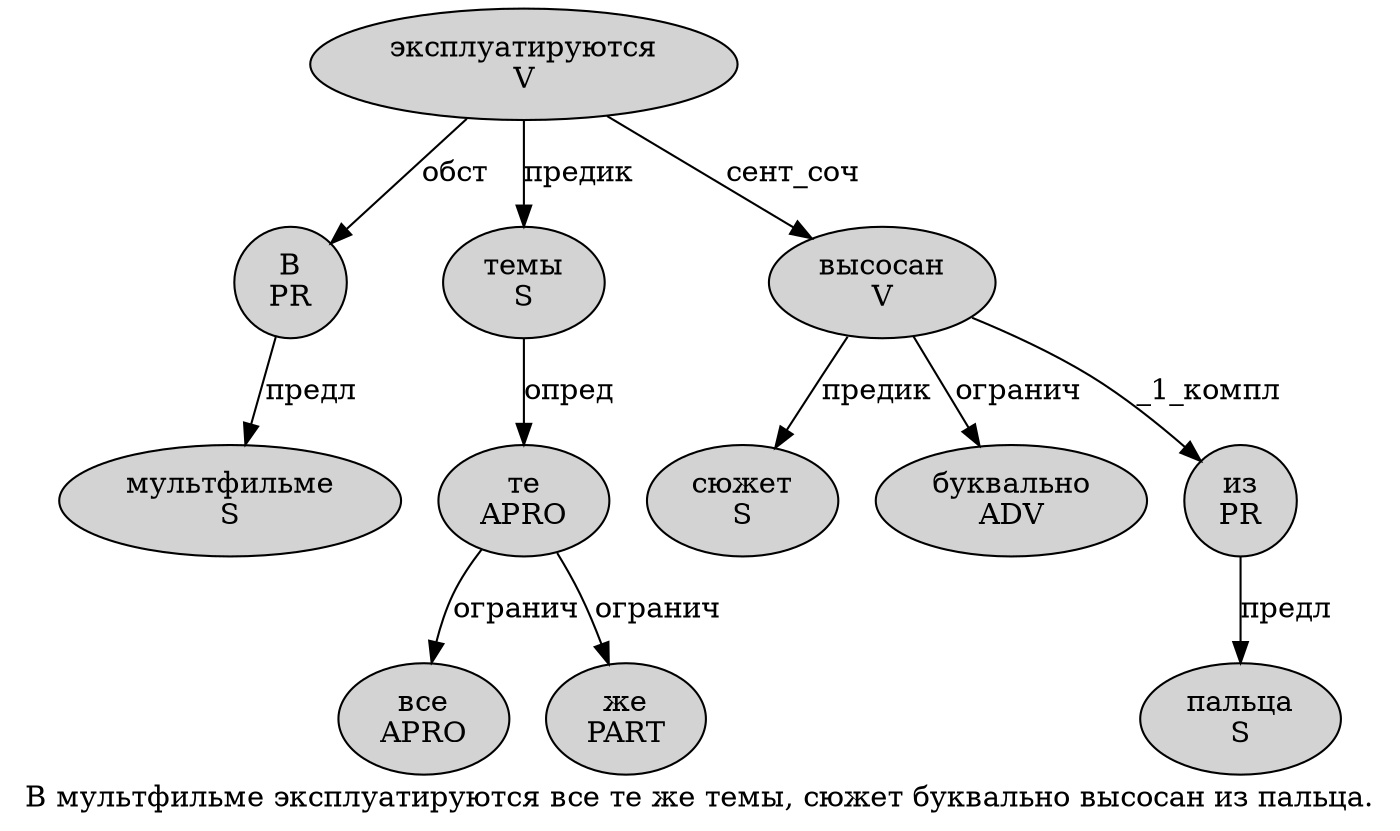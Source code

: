 digraph SENTENCE_2897 {
	graph [label="В мультфильме эксплуатируются все те же темы, сюжет буквально высосан из пальца."]
	node [style=filled]
		0 [label="В
PR" color="" fillcolor=lightgray penwidth=1 shape=ellipse]
		1 [label="мультфильме
S" color="" fillcolor=lightgray penwidth=1 shape=ellipse]
		2 [label="эксплуатируются
V" color="" fillcolor=lightgray penwidth=1 shape=ellipse]
		3 [label="все
APRO" color="" fillcolor=lightgray penwidth=1 shape=ellipse]
		4 [label="те
APRO" color="" fillcolor=lightgray penwidth=1 shape=ellipse]
		5 [label="же
PART" color="" fillcolor=lightgray penwidth=1 shape=ellipse]
		6 [label="темы
S" color="" fillcolor=lightgray penwidth=1 shape=ellipse]
		8 [label="сюжет
S" color="" fillcolor=lightgray penwidth=1 shape=ellipse]
		9 [label="буквально
ADV" color="" fillcolor=lightgray penwidth=1 shape=ellipse]
		10 [label="высосан
V" color="" fillcolor=lightgray penwidth=1 shape=ellipse]
		11 [label="из
PR" color="" fillcolor=lightgray penwidth=1 shape=ellipse]
		12 [label="пальца
S" color="" fillcolor=lightgray penwidth=1 shape=ellipse]
			2 -> 0 [label="обст"]
			2 -> 6 [label="предик"]
			2 -> 10 [label="сент_соч"]
			10 -> 8 [label="предик"]
			10 -> 9 [label="огранич"]
			10 -> 11 [label="_1_компл"]
			11 -> 12 [label="предл"]
			6 -> 4 [label="опред"]
			0 -> 1 [label="предл"]
			4 -> 3 [label="огранич"]
			4 -> 5 [label="огранич"]
}